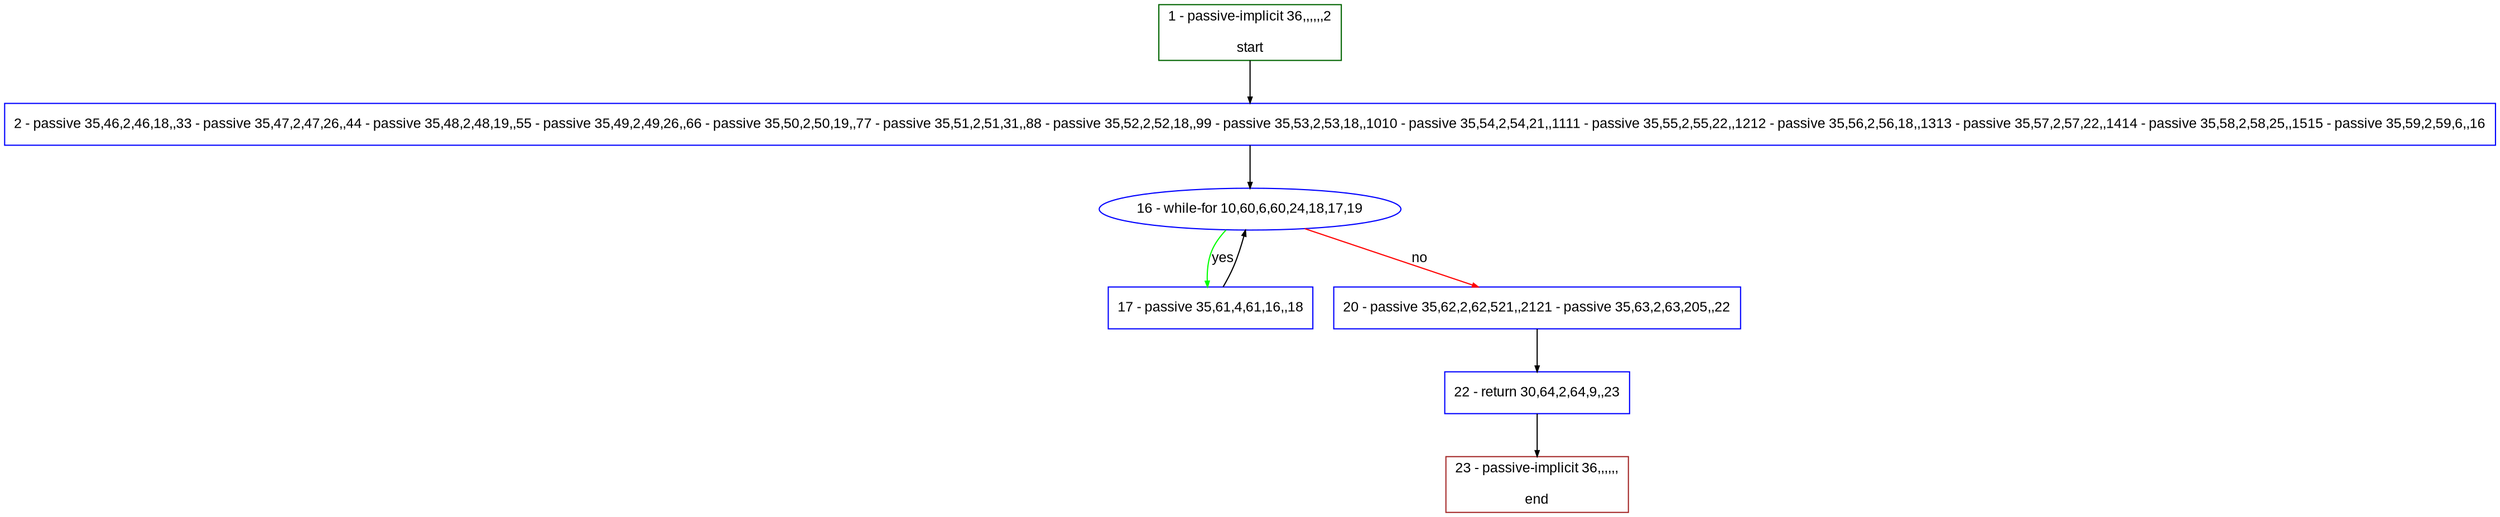 digraph "" {
  graph [pack="true", label="", fontsize="12", packmode="clust", fontname="Arial", fillcolor="#FFFFCC", bgcolor="white", style="rounded,filled", compound="true"];
  node [node_initialized="no", label="", color="grey", fontsize="12", fillcolor="white", fontname="Arial", style="filled", shape="rectangle", compound="true", fixedsize="false"];
  edge [fontcolor="black", arrowhead="normal", arrowtail="none", arrowsize="0.5", ltail="", label="", color="black", fontsize="12", lhead="", fontname="Arial", dir="forward", compound="true"];
  __N1 [label="2 - passive 35,46,2,46,18,,33 - passive 35,47,2,47,26,,44 - passive 35,48,2,48,19,,55 - passive 35,49,2,49,26,,66 - passive 35,50,2,50,19,,77 - passive 35,51,2,51,31,,88 - passive 35,52,2,52,18,,99 - passive 35,53,2,53,18,,1010 - passive 35,54,2,54,21,,1111 - passive 35,55,2,55,22,,1212 - passive 35,56,2,56,18,,1313 - passive 35,57,2,57,22,,1414 - passive 35,58,2,58,25,,1515 - passive 35,59,2,59,6,,16", color="#0000ff", fillcolor="#ffffff", style="filled", shape="box"];
  __N2 [label="1 - passive-implicit 36,,,,,,2\n\nstart", color="#006400", fillcolor="#ffffff", style="filled", shape="box"];
  __N3 [label="16 - while-for 10,60,6,60,24,18,17,19", color="#0000ff", fillcolor="#ffffff", style="filled", shape="oval"];
  __N4 [label="17 - passive 35,61,4,61,16,,18", color="#0000ff", fillcolor="#ffffff", style="filled", shape="box"];
  __N5 [label="20 - passive 35,62,2,62,521,,2121 - passive 35,63,2,63,205,,22", color="#0000ff", fillcolor="#ffffff", style="filled", shape="box"];
  __N6 [label="22 - return 30,64,2,64,9,,23", color="#0000ff", fillcolor="#ffffff", style="filled", shape="box"];
  __N7 [label="23 - passive-implicit 36,,,,,,\n\nend", color="#a52a2a", fillcolor="#ffffff", style="filled", shape="box"];
  __N2 -> __N1 [arrowhead="normal", arrowtail="none", color="#000000", label="", dir="forward"];
  __N1 -> __N3 [arrowhead="normal", arrowtail="none", color="#000000", label="", dir="forward"];
  __N3 -> __N4 [arrowhead="normal", arrowtail="none", color="#00ff00", label="yes", dir="forward"];
  __N4 -> __N3 [arrowhead="normal", arrowtail="none", color="#000000", label="", dir="forward"];
  __N3 -> __N5 [arrowhead="normal", arrowtail="none", color="#ff0000", label="no", dir="forward"];
  __N5 -> __N6 [arrowhead="normal", arrowtail="none", color="#000000", label="", dir="forward"];
  __N6 -> __N7 [arrowhead="normal", arrowtail="none", color="#000000", label="", dir="forward"];
}
